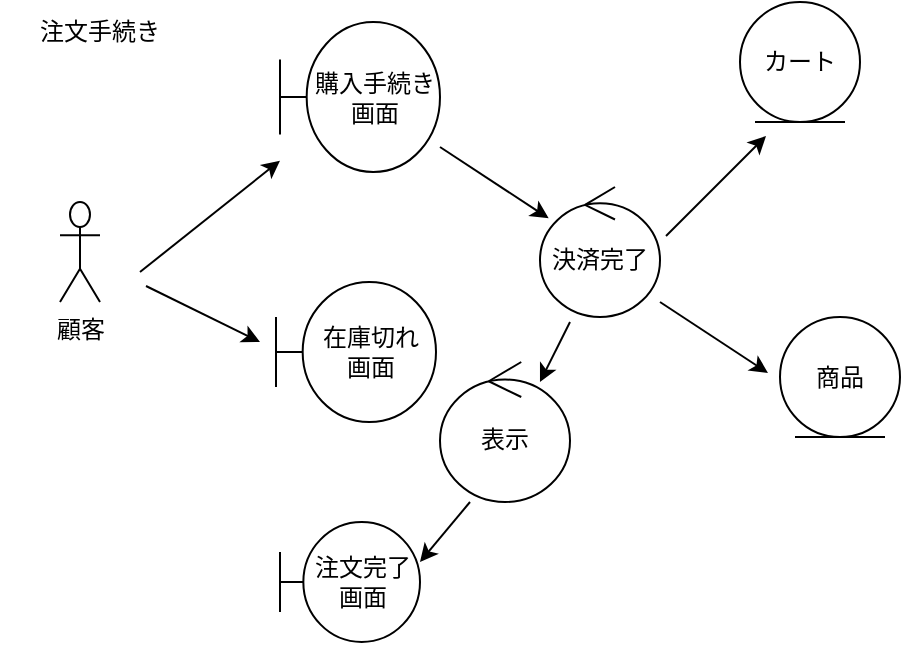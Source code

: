 <mxfile version="28.2.5">
  <diagram id="XHqLqcKO_fTB_mFIfrnn" name="ページ1">
    <mxGraphModel dx="1017" dy="460" grid="1" gridSize="10" guides="1" tooltips="1" connect="1" arrows="1" fold="1" page="1" pageScale="1" pageWidth="827" pageHeight="1169" math="0" shadow="0">
      <root>
        <mxCell id="0" />
        <mxCell id="1" parent="0" />
        <mxCell id="1O45xAP05xLjA7RiFZZU-2" value="顧客" style="shape=umlActor;verticalLabelPosition=bottom;verticalAlign=top;html=1;outlineConnect=0;" vertex="1" parent="1">
          <mxGeometry x="50" y="130" width="20" height="50" as="geometry" />
        </mxCell>
        <mxCell id="1O45xAP05xLjA7RiFZZU-3" value="購入手続き画面" style="shape=umlBoundary;whiteSpace=wrap;html=1;" vertex="1" parent="1">
          <mxGeometry x="160" y="40" width="80" height="75" as="geometry" />
        </mxCell>
        <mxCell id="1O45xAP05xLjA7RiFZZU-4" value="決済完了" style="ellipse;shape=umlControl;whiteSpace=wrap;html=1;" vertex="1" parent="1">
          <mxGeometry x="290" y="122.5" width="60" height="65" as="geometry" />
        </mxCell>
        <mxCell id="1O45xAP05xLjA7RiFZZU-5" value="注文完了画面" style="shape=umlBoundary;whiteSpace=wrap;html=1;" vertex="1" parent="1">
          <mxGeometry x="160" y="290" width="70" height="60" as="geometry" />
        </mxCell>
        <mxCell id="1O45xAP05xLjA7RiFZZU-6" value="表示" style="ellipse;shape=umlControl;whiteSpace=wrap;html=1;" vertex="1" parent="1">
          <mxGeometry x="240" y="210" width="65" height="70" as="geometry" />
        </mxCell>
        <mxCell id="1O45xAP05xLjA7RiFZZU-8" value="商品" style="ellipse;shape=umlEntity;whiteSpace=wrap;html=1;" vertex="1" parent="1">
          <mxGeometry x="410" y="187.5" width="60" height="60" as="geometry" />
        </mxCell>
        <mxCell id="1O45xAP05xLjA7RiFZZU-9" value="カート" style="ellipse;shape=umlEntity;whiteSpace=wrap;html=1;" vertex="1" parent="1">
          <mxGeometry x="390" y="30" width="60" height="60" as="geometry" />
        </mxCell>
        <mxCell id="1O45xAP05xLjA7RiFZZU-10" value="" style="endArrow=classic;html=1;rounded=0;" edge="1" parent="1" target="1O45xAP05xLjA7RiFZZU-3">
          <mxGeometry width="50" height="50" relative="1" as="geometry">
            <mxPoint x="90" y="165" as="sourcePoint" />
            <mxPoint x="140" y="115" as="targetPoint" />
          </mxGeometry>
        </mxCell>
        <mxCell id="1O45xAP05xLjA7RiFZZU-14" value="" style="endArrow=classic;html=1;rounded=0;" edge="1" parent="1" target="1O45xAP05xLjA7RiFZZU-4">
          <mxGeometry width="50" height="50" relative="1" as="geometry">
            <mxPoint x="240" y="102.5" as="sourcePoint" />
            <mxPoint x="290" y="52.5" as="targetPoint" />
          </mxGeometry>
        </mxCell>
        <mxCell id="1O45xAP05xLjA7RiFZZU-15" value="" style="endArrow=classic;html=1;rounded=0;" edge="1" parent="1">
          <mxGeometry width="50" height="50" relative="1" as="geometry">
            <mxPoint x="353" y="147" as="sourcePoint" />
            <mxPoint x="403" y="97" as="targetPoint" />
          </mxGeometry>
        </mxCell>
        <mxCell id="1O45xAP05xLjA7RiFZZU-16" value="" style="endArrow=classic;html=1;rounded=0;" edge="1" parent="1">
          <mxGeometry width="50" height="50" relative="1" as="geometry">
            <mxPoint x="350" y="180" as="sourcePoint" />
            <mxPoint x="404" y="215.5" as="targetPoint" />
          </mxGeometry>
        </mxCell>
        <mxCell id="1O45xAP05xLjA7RiFZZU-17" value="" style="endArrow=classic;html=1;rounded=0;entryX=0.769;entryY=0.143;entryDx=0;entryDy=0;entryPerimeter=0;" edge="1" parent="1" target="1O45xAP05xLjA7RiFZZU-6">
          <mxGeometry width="50" height="50" relative="1" as="geometry">
            <mxPoint x="305" y="190" as="sourcePoint" />
            <mxPoint x="355" y="140" as="targetPoint" />
          </mxGeometry>
        </mxCell>
        <mxCell id="1O45xAP05xLjA7RiFZZU-18" value="" style="endArrow=classic;html=1;rounded=0;entryX=1;entryY=0.333;entryDx=0;entryDy=0;entryPerimeter=0;" edge="1" parent="1" target="1O45xAP05xLjA7RiFZZU-5">
          <mxGeometry width="50" height="50" relative="1" as="geometry">
            <mxPoint x="255" y="280" as="sourcePoint" />
            <mxPoint x="305" y="230" as="targetPoint" />
          </mxGeometry>
        </mxCell>
        <mxCell id="1O45xAP05xLjA7RiFZZU-19" value="在庫切れ&lt;div&gt;画面&lt;/div&gt;" style="shape=umlBoundary;whiteSpace=wrap;html=1;" vertex="1" parent="1">
          <mxGeometry x="158" y="170" width="80" height="70" as="geometry" />
        </mxCell>
        <mxCell id="1O45xAP05xLjA7RiFZZU-20" value="" style="endArrow=classic;html=1;rounded=0;" edge="1" parent="1">
          <mxGeometry width="50" height="50" relative="1" as="geometry">
            <mxPoint x="93" y="172" as="sourcePoint" />
            <mxPoint x="150" y="200" as="targetPoint" />
          </mxGeometry>
        </mxCell>
        <mxCell id="1O45xAP05xLjA7RiFZZU-21" value="注文手続き" style="text;html=1;align=center;verticalAlign=middle;whiteSpace=wrap;rounded=0;" vertex="1" parent="1">
          <mxGeometry x="20" y="30" width="100" height="30" as="geometry" />
        </mxCell>
      </root>
    </mxGraphModel>
  </diagram>
</mxfile>
